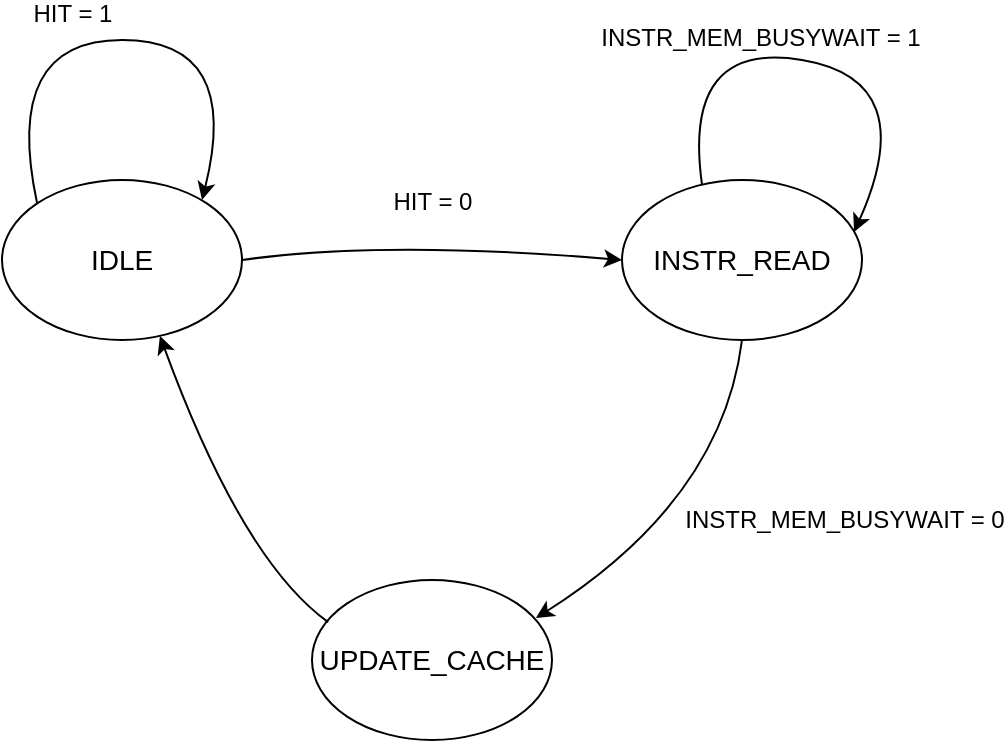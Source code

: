 <mxfile version="16.5.1" type="device"><diagram id="O2qTaV0X6Ti0tB1LPqfk" name="Page-1"><mxGraphModel dx="868" dy="553" grid="1" gridSize="10" guides="1" tooltips="1" connect="1" arrows="1" fold="1" page="1" pageScale="1" pageWidth="850" pageHeight="1100" math="0" shadow="0"><root><mxCell id="0"/><mxCell id="1" parent="0"/><mxCell id="5WLQ3KLXmDok52wklGdZ-1" value="IDLE" style="ellipse;whiteSpace=wrap;html=1;labelBackgroundColor=none;fontSize=14;" parent="1" vertex="1"><mxGeometry x="210" y="200" width="120" height="80" as="geometry"/></mxCell><mxCell id="5WLQ3KLXmDok52wklGdZ-2" value="INSTR_READ" style="ellipse;whiteSpace=wrap;html=1;fontSize=14;" parent="1" vertex="1"><mxGeometry x="520" y="200" width="120" height="80" as="geometry"/></mxCell><mxCell id="5WLQ3KLXmDok52wklGdZ-3" value="UPDATE_CACHE" style="ellipse;whiteSpace=wrap;html=1;fontSize=14;" parent="1" vertex="1"><mxGeometry x="365" y="400" width="120" height="80" as="geometry"/></mxCell><mxCell id="5WLQ3KLXmDok52wklGdZ-8" value="" style="curved=1;endArrow=classic;html=1;rounded=0;exitX=1;exitY=0.5;exitDx=0;exitDy=0;entryX=0;entryY=0.5;entryDx=0;entryDy=0;" parent="1" source="5WLQ3KLXmDok52wklGdZ-1" target="5WLQ3KLXmDok52wklGdZ-2" edge="1"><mxGeometry width="50" height="50" relative="1" as="geometry"><mxPoint x="400" y="265" as="sourcePoint"/><mxPoint x="450" y="215" as="targetPoint"/><Array as="points"><mxPoint x="400" y="230"/></Array></mxGeometry></mxCell><mxCell id="5WLQ3KLXmDok52wklGdZ-9" value="HIT = 0" style="edgeLabel;html=1;align=center;verticalAlign=middle;resizable=0;points=[];labelBackgroundColor=none;fontSize=12;" parent="5WLQ3KLXmDok52wklGdZ-8" vertex="1" connectable="0"><mxGeometry x="-0.017" y="-2" relative="1" as="geometry"><mxPoint x="2" y="-23" as="offset"/></mxGeometry></mxCell><mxCell id="5WLQ3KLXmDok52wklGdZ-10" value="" style="curved=1;endArrow=classic;html=1;rounded=0;labelBackgroundColor=none;entryX=0.933;entryY=0.238;entryDx=0;entryDy=0;exitX=0.5;exitY=1;exitDx=0;exitDy=0;entryPerimeter=0;" parent="1" source="5WLQ3KLXmDok52wklGdZ-2" target="5WLQ3KLXmDok52wklGdZ-3" edge="1"><mxGeometry width="50" height="50" relative="1" as="geometry"><mxPoint x="555" y="380" as="sourcePoint"/><mxPoint x="605" y="330" as="targetPoint"/><Array as="points"><mxPoint x="570" y="360"/></Array></mxGeometry></mxCell><mxCell id="5WLQ3KLXmDok52wklGdZ-11" value="INSTR_MEM_BUSYWAIT = 0" style="edgeLabel;html=1;align=center;verticalAlign=middle;resizable=0;points=[];labelBackgroundColor=none;fontSize=12;" parent="5WLQ3KLXmDok52wklGdZ-10" vertex="1" connectable="0"><mxGeometry x="0.032" relative="1" as="geometry"><mxPoint x="76" as="offset"/></mxGeometry></mxCell><mxCell id="5WLQ3KLXmDok52wklGdZ-18" value="" style="curved=1;endArrow=classic;html=1;rounded=0;labelBackgroundColor=none;exitX=0.333;exitY=0.025;exitDx=0;exitDy=0;exitPerimeter=0;entryX=0.967;entryY=0.325;entryDx=0;entryDy=0;entryPerimeter=0;" parent="1" source="5WLQ3KLXmDok52wklGdZ-2" target="5WLQ3KLXmDok52wklGdZ-2" edge="1"><mxGeometry width="50" height="50" relative="1" as="geometry"><mxPoint x="580" y="170" as="sourcePoint"/><mxPoint x="630" y="120" as="targetPoint"/><Array as="points"><mxPoint x="550" y="130"/><mxPoint x="670" y="150"/></Array></mxGeometry></mxCell><mxCell id="5WLQ3KLXmDok52wklGdZ-19" value="INSTR_MEM_BUSYWAIT = 1" style="edgeLabel;html=1;align=center;verticalAlign=middle;resizable=0;points=[];labelBackgroundColor=none;fontSize=12;" parent="5WLQ3KLXmDok52wklGdZ-18" vertex="1" connectable="0"><mxGeometry x="0.042" y="-4" relative="1" as="geometry"><mxPoint x="-31" y="-17" as="offset"/></mxGeometry></mxCell><mxCell id="af1bvivIAVHjO11FzZLM-8" value="" style="curved=1;endArrow=classic;html=1;rounded=0;labelBackgroundColor=none;exitX=0.067;exitY=0.263;exitDx=0;exitDy=0;entryX=0.658;entryY=0.975;entryDx=0;entryDy=0;entryPerimeter=0;exitPerimeter=0;" parent="1" source="5WLQ3KLXmDok52wklGdZ-3" target="5WLQ3KLXmDok52wklGdZ-1" edge="1"><mxGeometry width="50" height="50" relative="1" as="geometry"><mxPoint x="480" y="450" as="sourcePoint"/><mxPoint x="290" y="290" as="targetPoint"/><Array as="points"><mxPoint x="330" y="390"/></Array></mxGeometry></mxCell><mxCell id="Lci1-dQWwY_7U_5rS-4q-3" value="" style="curved=1;endArrow=classic;html=1;rounded=0;labelBackgroundColor=none;exitX=0;exitY=0;exitDx=0;exitDy=0;entryX=1;entryY=0.5;entryDx=0;entryDy=0;" edge="1" parent="1" source="5WLQ3KLXmDok52wklGdZ-1"><mxGeometry width="50" height="50" relative="1" as="geometry"><mxPoint x="229.96" y="172" as="sourcePoint"/><mxPoint x="310" y="210" as="targetPoint"/><Array as="points"><mxPoint x="210" y="130"/><mxPoint x="330" y="130"/></Array></mxGeometry></mxCell><mxCell id="Lci1-dQWwY_7U_5rS-4q-4" value="HIT = 1" style="edgeLabel;html=1;align=center;verticalAlign=middle;resizable=0;points=[];labelBackgroundColor=none;fontSize=12;" vertex="1" connectable="0" parent="Lci1-dQWwY_7U_5rS-4q-3"><mxGeometry x="0.042" y="-4" relative="1" as="geometry"><mxPoint x="-31" y="-17" as="offset"/></mxGeometry></mxCell></root></mxGraphModel></diagram></mxfile>